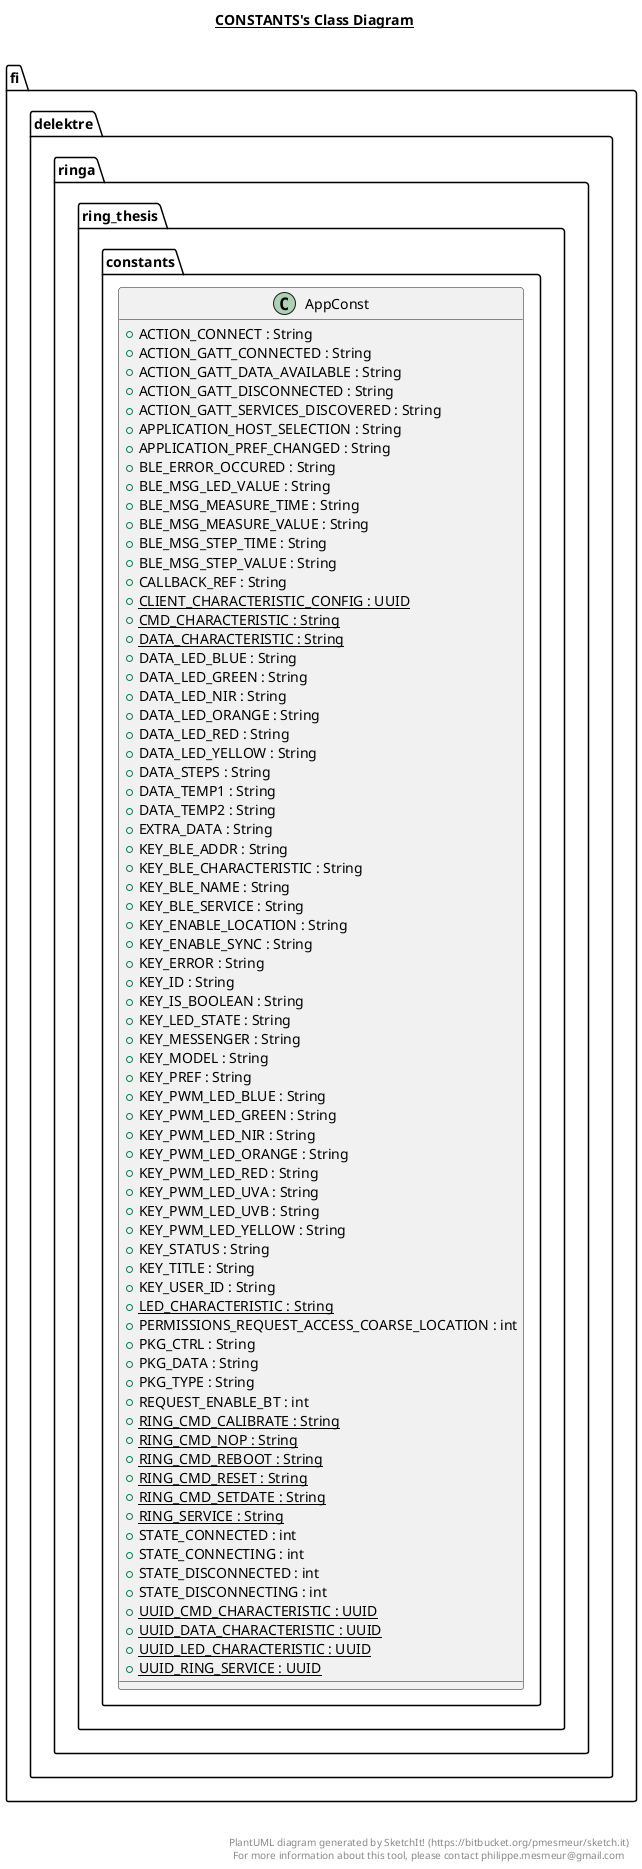 @startuml

title __CONSTANTS's Class Diagram__\n

  namespace fi.delektre.ringa.ring_thesis {
    namespace constants {
      class fi.delektre.ringa.ring_thesis.constants.AppConst {
          + ACTION_CONNECT : String
          + ACTION_GATT_CONNECTED : String
          + ACTION_GATT_DATA_AVAILABLE : String
          + ACTION_GATT_DISCONNECTED : String
          + ACTION_GATT_SERVICES_DISCOVERED : String
          + APPLICATION_HOST_SELECTION : String
          + APPLICATION_PREF_CHANGED : String
          + BLE_ERROR_OCCURED : String
          + BLE_MSG_LED_VALUE : String
          + BLE_MSG_MEASURE_TIME : String
          + BLE_MSG_MEASURE_VALUE : String
          + BLE_MSG_STEP_TIME : String
          + BLE_MSG_STEP_VALUE : String
          + CALLBACK_REF : String
          {static} + CLIENT_CHARACTERISTIC_CONFIG : UUID
          {static} + CMD_CHARACTERISTIC : String
          {static} + DATA_CHARACTERISTIC : String
          + DATA_LED_BLUE : String
          + DATA_LED_GREEN : String
          + DATA_LED_NIR : String
          + DATA_LED_ORANGE : String
          + DATA_LED_RED : String
          + DATA_LED_YELLOW : String
          + DATA_STEPS : String
          + DATA_TEMP1 : String
          + DATA_TEMP2 : String
          + EXTRA_DATA : String
          + KEY_BLE_ADDR : String
          + KEY_BLE_CHARACTERISTIC : String
          + KEY_BLE_NAME : String
          + KEY_BLE_SERVICE : String
          + KEY_ENABLE_LOCATION : String
          + KEY_ENABLE_SYNC : String
          + KEY_ERROR : String
          + KEY_ID : String
          + KEY_IS_BOOLEAN : String
          + KEY_LED_STATE : String
          + KEY_MESSENGER : String
          + KEY_MODEL : String
          + KEY_PREF : String
          + KEY_PWM_LED_BLUE : String
          + KEY_PWM_LED_GREEN : String
          + KEY_PWM_LED_NIR : String
          + KEY_PWM_LED_ORANGE : String
          + KEY_PWM_LED_RED : String
          + KEY_PWM_LED_UVA : String
          + KEY_PWM_LED_UVB : String
          + KEY_PWM_LED_YELLOW : String
          + KEY_STATUS : String
          + KEY_TITLE : String
          + KEY_USER_ID : String
          {static} + LED_CHARACTERISTIC : String
          + PERMISSIONS_REQUEST_ACCESS_COARSE_LOCATION : int
          + PKG_CTRL : String
          + PKG_DATA : String
          + PKG_TYPE : String
          + REQUEST_ENABLE_BT : int
          {static} + RING_CMD_CALIBRATE : String
          {static} + RING_CMD_NOP : String
          {static} + RING_CMD_REBOOT : String
          {static} + RING_CMD_RESET : String
          {static} + RING_CMD_SETDATE : String
          {static} + RING_SERVICE : String
          + STATE_CONNECTED : int
          + STATE_CONNECTING : int
          + STATE_DISCONNECTED : int
          + STATE_DISCONNECTING : int
          {static} + UUID_CMD_CHARACTERISTIC : UUID
          {static} + UUID_DATA_CHARACTERISTIC : UUID
          {static} + UUID_LED_CHARACTERISTIC : UUID
          {static} + UUID_RING_SERVICE : UUID
      }
    }
  }
  



right footer


PlantUML diagram generated by SketchIt! (https://bitbucket.org/pmesmeur/sketch.it)
For more information about this tool, please contact philippe.mesmeur@gmail.com
endfooter

@enduml
